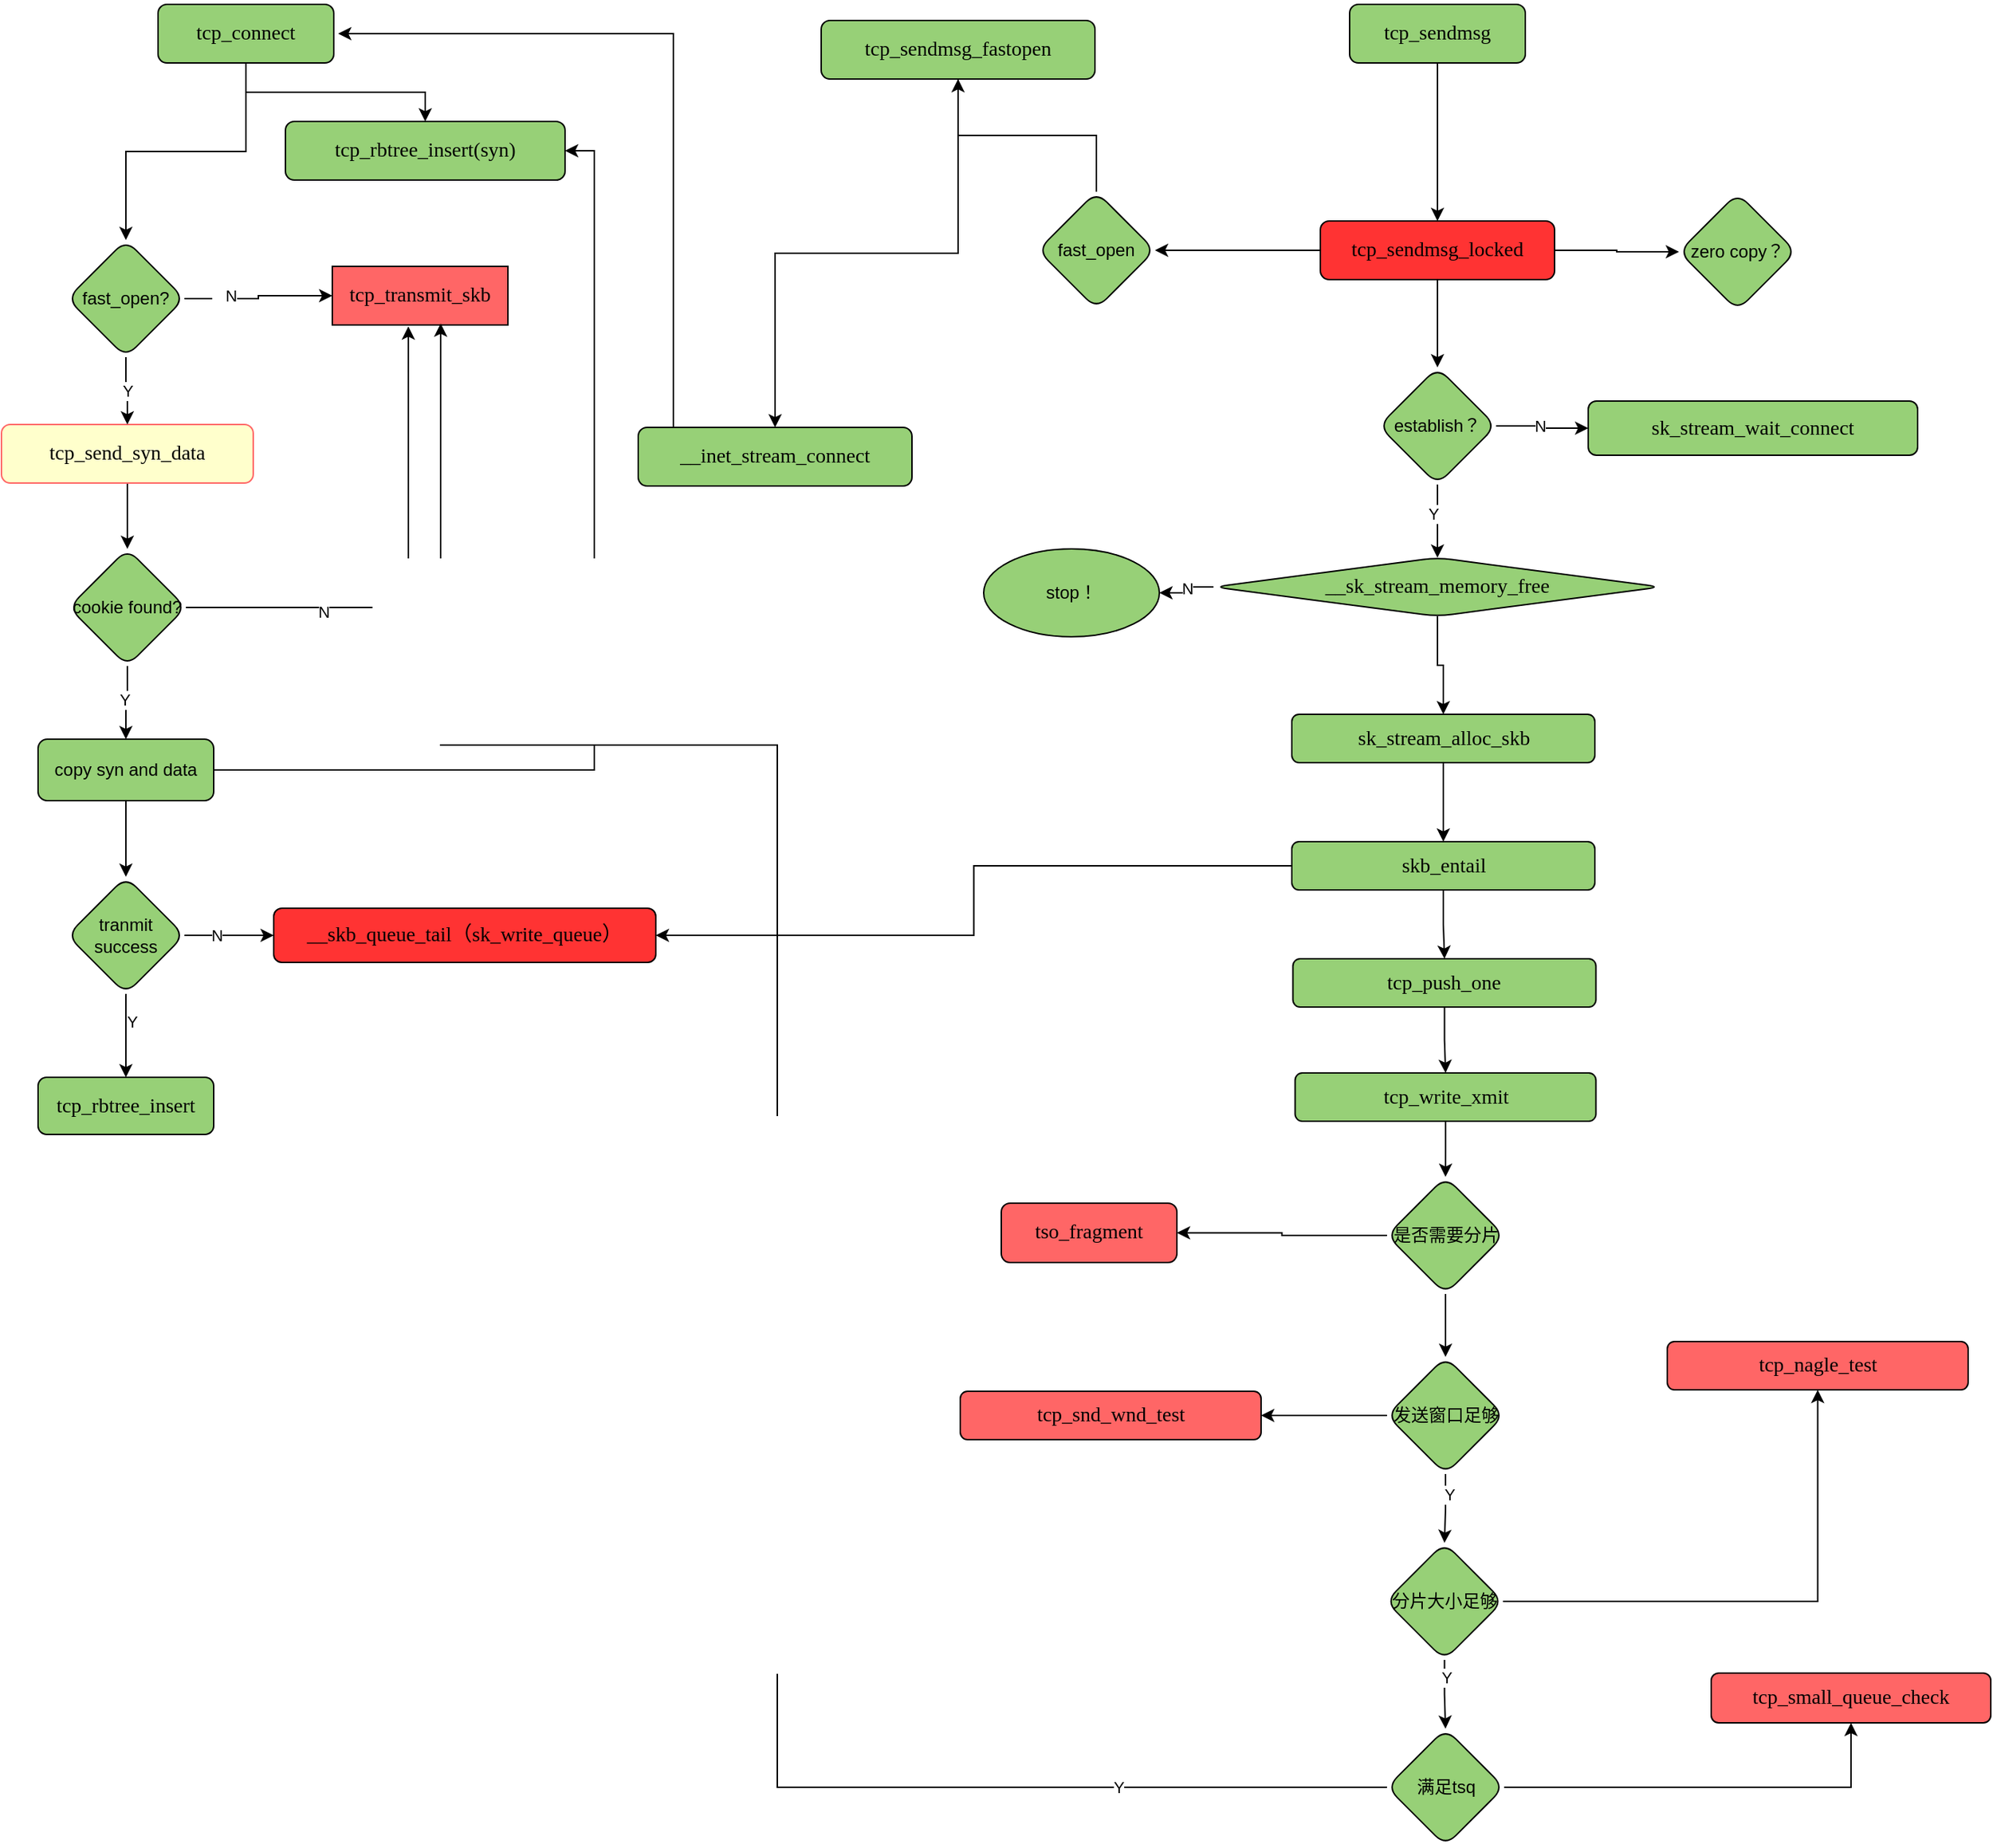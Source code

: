 <mxfile version="15.9.6" type="github">
  <diagram id="C5RBs43oDa-KdzZeNtuy" name="Page-1">
    <mxGraphModel dx="1151" dy="579" grid="0" gridSize="10" guides="1" tooltips="1" connect="1" arrows="1" fold="1" page="1" pageScale="1" pageWidth="827" pageHeight="1169" math="0" shadow="0">
      <root>
        <mxCell id="WIyWlLk6GJQsqaUBKTNV-0" />
        <mxCell id="WIyWlLk6GJQsqaUBKTNV-1" parent="WIyWlLk6GJQsqaUBKTNV-0" />
        <mxCell id="4HTtjbrbwFIGZN_ZrTu4-5" value="" style="edgeStyle=orthogonalEdgeStyle;rounded=0;orthogonalLoop=1;jettySize=auto;html=1;fontColor=#000000;" parent="WIyWlLk6GJQsqaUBKTNV-1" source="WIyWlLk6GJQsqaUBKTNV-3" target="4HTtjbrbwFIGZN_ZrTu4-4" edge="1">
          <mxGeometry relative="1" as="geometry" />
        </mxCell>
        <mxCell id="4HTtjbrbwFIGZN_ZrTu4-14" value="" style="edgeStyle=orthogonalEdgeStyle;rounded=0;orthogonalLoop=1;jettySize=auto;html=1;fontColor=#000000;" parent="WIyWlLk6GJQsqaUBKTNV-1" source="WIyWlLk6GJQsqaUBKTNV-3" target="4HTtjbrbwFIGZN_ZrTu4-13" edge="1">
          <mxGeometry relative="1" as="geometry" />
        </mxCell>
        <mxCell id="WIyWlLk6GJQsqaUBKTNV-3" value="&lt;pre style=&quot;font-family: &amp;quot;jetbrains mono&amp;quot; ; font-size: 10.5pt&quot;&gt;&lt;span style=&quot;background-color: rgb(151 , 208 , 119)&quot;&gt;tcp_connect&lt;/span&gt;&lt;/pre&gt;" style="rounded=1;whiteSpace=wrap;html=1;fontSize=12;glass=0;strokeWidth=1;shadow=0;fillColor=#97D077;fontColor=#000000;" parent="WIyWlLk6GJQsqaUBKTNV-1" vertex="1">
          <mxGeometry x="172" y="19" width="120" height="40" as="geometry" />
        </mxCell>
        <mxCell id="WIyWlLk6GJQsqaUBKTNV-7" value="&lt;pre style=&quot;font-family: &amp;quot;jetbrains mono&amp;quot; ; font-size: 10.5pt&quot;&gt;&lt;span style=&quot;background-color: rgb(255 , 102 , 102)&quot;&gt;tcp_transmit_skb&lt;/span&gt;&lt;/pre&gt;" style="rounded=1;whiteSpace=wrap;html=1;fontSize=12;glass=0;strokeWidth=1;shadow=0;fillColor=#FF6666;arcSize=0;fontColor=#000000;" parent="WIyWlLk6GJQsqaUBKTNV-1" vertex="1">
          <mxGeometry x="291" y="198" width="120" height="40" as="geometry" />
        </mxCell>
        <mxCell id="4HTtjbrbwFIGZN_ZrTu4-3" value="" style="edgeStyle=orthogonalEdgeStyle;rounded=0;orthogonalLoop=1;jettySize=auto;html=1;fontColor=#000000;" parent="WIyWlLk6GJQsqaUBKTNV-1" source="WIyWlLk6GJQsqaUBKTNV-11" target="4HTtjbrbwFIGZN_ZrTu4-2" edge="1">
          <mxGeometry relative="1" as="geometry" />
        </mxCell>
        <mxCell id="WIyWlLk6GJQsqaUBKTNV-11" value="&lt;pre style=&quot;font-family: &amp;quot;jetbrains mono&amp;quot; ; font-size: 10.5pt&quot;&gt;&lt;span style=&quot;background-color: rgb(255 , 255 , 204)&quot;&gt;tcp_send_syn_data&lt;/span&gt;&lt;/pre&gt;" style="rounded=1;whiteSpace=wrap;html=1;fontSize=12;glass=0;strokeWidth=1;shadow=0;fillColor=#FFFFCC;strokeColor=#FF6666;fontColor=#000000;" parent="WIyWlLk6GJQsqaUBKTNV-1" vertex="1">
          <mxGeometry x="65" y="306" width="172" height="40" as="geometry" />
        </mxCell>
        <mxCell id="4HTtjbrbwFIGZN_ZrTu4-12" value="" style="edgeStyle=orthogonalEdgeStyle;rounded=0;orthogonalLoop=1;jettySize=auto;html=1;fontColor=#000000;entryX=0.433;entryY=1.025;entryDx=0;entryDy=0;entryPerimeter=0;" parent="WIyWlLk6GJQsqaUBKTNV-1" source="4HTtjbrbwFIGZN_ZrTu4-2" target="WIyWlLk6GJQsqaUBKTNV-7" edge="1">
          <mxGeometry relative="1" as="geometry">
            <mxPoint x="423" y="399" as="targetPoint" />
          </mxGeometry>
        </mxCell>
        <mxCell id="4HTtjbrbwFIGZN_ZrTu4-28" value="N" style="edgeLabel;html=1;align=center;verticalAlign=middle;resizable=0;points=[];fontColor=#000000;" parent="4HTtjbrbwFIGZN_ZrTu4-12" vertex="1" connectable="0">
          <mxGeometry x="-0.454" y="-3" relative="1" as="geometry">
            <mxPoint as="offset" />
          </mxGeometry>
        </mxCell>
        <mxCell id="4HTtjbrbwFIGZN_ZrTu4-16" value="" style="edgeStyle=orthogonalEdgeStyle;rounded=0;orthogonalLoop=1;jettySize=auto;html=1;fontColor=#000000;" parent="WIyWlLk6GJQsqaUBKTNV-1" source="4HTtjbrbwFIGZN_ZrTu4-2" target="4HTtjbrbwFIGZN_ZrTu4-15" edge="1">
          <mxGeometry relative="1" as="geometry" />
        </mxCell>
        <mxCell id="4HTtjbrbwFIGZN_ZrTu4-27" value="Y" style="edgeLabel;html=1;align=center;verticalAlign=middle;resizable=0;points=[];fontColor=#000000;" parent="4HTtjbrbwFIGZN_ZrTu4-16" vertex="1" connectable="0">
          <mxGeometry x="-0.122" y="-2" relative="1" as="geometry">
            <mxPoint as="offset" />
          </mxGeometry>
        </mxCell>
        <mxCell id="4HTtjbrbwFIGZN_ZrTu4-2" value="cookie found?" style="rhombus;whiteSpace=wrap;html=1;fillColor=#97D077;rounded=1;glass=0;strokeWidth=1;shadow=0;fontColor=#000000;" parent="WIyWlLk6GJQsqaUBKTNV-1" vertex="1">
          <mxGeometry x="111" y="391" width="80" height="80" as="geometry" />
        </mxCell>
        <mxCell id="4HTtjbrbwFIGZN_ZrTu4-9" value="Y" style="edgeStyle=orthogonalEdgeStyle;rounded=0;orthogonalLoop=1;jettySize=auto;html=1;fontColor=#000000;" parent="WIyWlLk6GJQsqaUBKTNV-1" source="4HTtjbrbwFIGZN_ZrTu4-4" target="WIyWlLk6GJQsqaUBKTNV-11" edge="1">
          <mxGeometry relative="1" as="geometry" />
        </mxCell>
        <mxCell id="4HTtjbrbwFIGZN_ZrTu4-10" value="" style="edgeStyle=orthogonalEdgeStyle;rounded=0;orthogonalLoop=1;jettySize=auto;html=1;fontColor=#000000;" parent="WIyWlLk6GJQsqaUBKTNV-1" source="4HTtjbrbwFIGZN_ZrTu4-4" target="WIyWlLk6GJQsqaUBKTNV-7" edge="1">
          <mxGeometry relative="1" as="geometry" />
        </mxCell>
        <mxCell id="4HTtjbrbwFIGZN_ZrTu4-26" value="&amp;nbsp; &amp;nbsp;N" style="edgeLabel;html=1;align=center;verticalAlign=middle;resizable=0;points=[];fontColor=#000000;" parent="4HTtjbrbwFIGZN_ZrTu4-10" vertex="1" connectable="0">
          <mxGeometry x="-0.482" y="2" relative="1" as="geometry">
            <mxPoint as="offset" />
          </mxGeometry>
        </mxCell>
        <mxCell id="4HTtjbrbwFIGZN_ZrTu4-4" value="fast_open?" style="rhombus;whiteSpace=wrap;html=1;fillColor=#97D077;rounded=1;glass=0;strokeWidth=1;shadow=0;fontColor=#000000;" parent="WIyWlLk6GJQsqaUBKTNV-1" vertex="1">
          <mxGeometry x="110" y="180" width="80" height="80" as="geometry" />
        </mxCell>
        <mxCell id="4HTtjbrbwFIGZN_ZrTu4-13" value="&lt;pre style=&quot;font-family: &amp;quot;jetbrains mono&amp;quot; ; font-size: 10.5pt&quot;&gt;&lt;pre style=&quot;font-family: &amp;quot;jetbrains mono&amp;quot; ; font-size: 10.5pt&quot;&gt;&lt;font style=&quot;background-color: rgb(151 , 208 , 119)&quot;&gt;tcp_rbtree_insert(syn)&lt;/font&gt;&lt;/pre&gt;&lt;/pre&gt;" style="rounded=1;whiteSpace=wrap;html=1;fontSize=12;glass=0;strokeWidth=1;shadow=0;fillColor=#97D077;fontColor=#000000;" parent="WIyWlLk6GJQsqaUBKTNV-1" vertex="1">
          <mxGeometry x="259" y="99" width="191" height="40" as="geometry" />
        </mxCell>
        <mxCell id="4HTtjbrbwFIGZN_ZrTu4-18" value="" style="edgeStyle=orthogonalEdgeStyle;rounded=0;orthogonalLoop=1;jettySize=auto;html=1;fontColor=#000000;entryX=1;entryY=0.5;entryDx=0;entryDy=0;" parent="WIyWlLk6GJQsqaUBKTNV-1" source="4HTtjbrbwFIGZN_ZrTu4-15" target="4HTtjbrbwFIGZN_ZrTu4-13" edge="1">
          <mxGeometry relative="1" as="geometry">
            <mxPoint x="290" y="540" as="targetPoint" />
          </mxGeometry>
        </mxCell>
        <mxCell id="4HTtjbrbwFIGZN_ZrTu4-22" value="" style="edgeStyle=orthogonalEdgeStyle;rounded=0;orthogonalLoop=1;jettySize=auto;html=1;fontColor=#000000;" parent="WIyWlLk6GJQsqaUBKTNV-1" source="4HTtjbrbwFIGZN_ZrTu4-15" target="4HTtjbrbwFIGZN_ZrTu4-21" edge="1">
          <mxGeometry relative="1" as="geometry" />
        </mxCell>
        <mxCell id="4HTtjbrbwFIGZN_ZrTu4-15" value="copy syn and data" style="whiteSpace=wrap;html=1;fillColor=#97D077;rounded=1;glass=0;strokeWidth=1;shadow=0;fontColor=#000000;" parent="WIyWlLk6GJQsqaUBKTNV-1" vertex="1">
          <mxGeometry x="90" y="521" width="120" height="42" as="geometry" />
        </mxCell>
        <mxCell id="4HTtjbrbwFIGZN_ZrTu4-24" value="" style="edgeStyle=orthogonalEdgeStyle;rounded=0;orthogonalLoop=1;jettySize=auto;html=1;fontColor=#000000;" parent="WIyWlLk6GJQsqaUBKTNV-1" source="4HTtjbrbwFIGZN_ZrTu4-21" target="4HTtjbrbwFIGZN_ZrTu4-23" edge="1">
          <mxGeometry relative="1" as="geometry" />
        </mxCell>
        <mxCell id="4HTtjbrbwFIGZN_ZrTu4-25" value="Y" style="edgeLabel;html=1;align=center;verticalAlign=middle;resizable=0;points=[];fontColor=#000000;" parent="4HTtjbrbwFIGZN_ZrTu4-24" vertex="1" connectable="0">
          <mxGeometry x="-0.356" y="4" relative="1" as="geometry">
            <mxPoint as="offset" />
          </mxGeometry>
        </mxCell>
        <mxCell id="4HTtjbrbwFIGZN_ZrTu4-30" value="" style="edgeStyle=orthogonalEdgeStyle;rounded=0;orthogonalLoop=1;jettySize=auto;html=1;fontColor=#000000;" parent="WIyWlLk6GJQsqaUBKTNV-1" source="4HTtjbrbwFIGZN_ZrTu4-21" target="4HTtjbrbwFIGZN_ZrTu4-29" edge="1">
          <mxGeometry relative="1" as="geometry" />
        </mxCell>
        <mxCell id="4HTtjbrbwFIGZN_ZrTu4-31" value="N" style="edgeLabel;html=1;align=center;verticalAlign=middle;resizable=0;points=[];fontColor=#000000;" parent="4HTtjbrbwFIGZN_ZrTu4-30" vertex="1" connectable="0">
          <mxGeometry x="-0.301" relative="1" as="geometry">
            <mxPoint as="offset" />
          </mxGeometry>
        </mxCell>
        <mxCell id="4HTtjbrbwFIGZN_ZrTu4-21" value="tranmit success" style="rhombus;whiteSpace=wrap;html=1;fillColor=#97D077;rounded=1;glass=0;strokeWidth=1;shadow=0;fontColor=#000000;" parent="WIyWlLk6GJQsqaUBKTNV-1" vertex="1">
          <mxGeometry x="110" y="615" width="80" height="80" as="geometry" />
        </mxCell>
        <mxCell id="4HTtjbrbwFIGZN_ZrTu4-23" value="&lt;pre style=&quot;font-family: &amp;quot;jetbrains mono&amp;quot; ; font-size: 10.5pt&quot;&gt;&lt;pre style=&quot;font-family: &amp;quot;jetbrains mono&amp;quot; ; font-size: 10.5pt&quot;&gt;&lt;span style=&quot;background-color: rgb(151 , 208 , 119)&quot;&gt;&lt;font&gt;tcp_rbtree_insert&lt;/font&gt;&lt;/span&gt;&lt;/pre&gt;&lt;/pre&gt;" style="whiteSpace=wrap;html=1;fillColor=#97D077;rounded=1;glass=0;strokeWidth=1;shadow=0;fontColor=#000000;" parent="WIyWlLk6GJQsqaUBKTNV-1" vertex="1">
          <mxGeometry x="90" y="752" width="120" height="39" as="geometry" />
        </mxCell>
        <mxCell id="4HTtjbrbwFIGZN_ZrTu4-29" value="&lt;pre style=&quot;font-family: &amp;#34;jetbrains mono&amp;#34; ; font-size: 10.5pt&quot;&gt;&lt;span style=&quot;background-color: rgb(255 , 51 , 51)&quot;&gt;__skb_queue_tail（&lt;font&gt;sk_write_queue&lt;/font&gt;）&lt;/span&gt;&lt;/pre&gt;" style="whiteSpace=wrap;html=1;fillColor=#FF3333;rounded=1;glass=0;strokeWidth=1;shadow=0;fontColor=#000000;" parent="WIyWlLk6GJQsqaUBKTNV-1" vertex="1">
          <mxGeometry x="251" y="636.5" width="261" height="37" as="geometry" />
        </mxCell>
        <mxCell id="4HTtjbrbwFIGZN_ZrTu4-36" value="" style="edgeStyle=orthogonalEdgeStyle;rounded=0;orthogonalLoop=1;jettySize=auto;html=1;fontColor=#000000;" parent="WIyWlLk6GJQsqaUBKTNV-1" source="4HTtjbrbwFIGZN_ZrTu4-32" target="4HTtjbrbwFIGZN_ZrTu4-35" edge="1">
          <mxGeometry relative="1" as="geometry" />
        </mxCell>
        <mxCell id="4HTtjbrbwFIGZN_ZrTu4-32" value="&lt;pre style=&quot;font-family: &amp;#34;jetbrains mono&amp;#34; ; font-size: 10.5pt&quot;&gt;&lt;pre style=&quot;font-family: &amp;#34;jetbrains mono&amp;#34; ; font-size: 10.5pt&quot;&gt;&lt;span style=&quot;background-color: rgb(151 , 208 , 119)&quot;&gt;tcp_sendmsg&lt;/span&gt;&lt;/pre&gt;&lt;/pre&gt;" style="rounded=1;whiteSpace=wrap;html=1;fontSize=12;glass=0;strokeWidth=1;shadow=0;fillColor=#97D077;fontColor=#000000;" parent="WIyWlLk6GJQsqaUBKTNV-1" vertex="1">
          <mxGeometry x="986" y="19" width="120" height="40" as="geometry" />
        </mxCell>
        <mxCell id="4HTtjbrbwFIGZN_ZrTu4-38" value="" style="edgeStyle=orthogonalEdgeStyle;rounded=0;orthogonalLoop=1;jettySize=auto;html=1;fontColor=#000000;" parent="WIyWlLk6GJQsqaUBKTNV-1" source="4HTtjbrbwFIGZN_ZrTu4-35" target="4HTtjbrbwFIGZN_ZrTu4-37" edge="1">
          <mxGeometry relative="1" as="geometry" />
        </mxCell>
        <mxCell id="4HTtjbrbwFIGZN_ZrTu4-42" value="" style="edgeStyle=orthogonalEdgeStyle;rounded=0;orthogonalLoop=1;jettySize=auto;html=1;fontColor=#000000;" parent="WIyWlLk6GJQsqaUBKTNV-1" source="4HTtjbrbwFIGZN_ZrTu4-35" target="4HTtjbrbwFIGZN_ZrTu4-41" edge="1">
          <mxGeometry relative="1" as="geometry" />
        </mxCell>
        <mxCell id="4HTtjbrbwFIGZN_ZrTu4-57" value="" style="edgeStyle=orthogonalEdgeStyle;rounded=0;orthogonalLoop=1;jettySize=auto;html=1;fontColor=#000000;" parent="WIyWlLk6GJQsqaUBKTNV-1" source="4HTtjbrbwFIGZN_ZrTu4-35" target="4HTtjbrbwFIGZN_ZrTu4-56" edge="1">
          <mxGeometry relative="1" as="geometry" />
        </mxCell>
        <mxCell id="4HTtjbrbwFIGZN_ZrTu4-35" value="&lt;pre style=&quot;font-family: &amp;#34;jetbrains mono&amp;#34; ; font-size: 10.5pt&quot;&gt;&lt;pre style=&quot;font-family: &amp;#34;jetbrains mono&amp;#34; ; font-size: 10.5pt&quot;&gt;&lt;pre style=&quot;font-family: &amp;#34;jetbrains mono&amp;#34; ; font-size: 10.5pt&quot;&gt;&lt;font style=&quot;background-color: rgb(255 , 51 , 51)&quot;&gt;tcp_sendmsg_locked&lt;/font&gt;&lt;/pre&gt;&lt;/pre&gt;&lt;/pre&gt;" style="rounded=1;whiteSpace=wrap;html=1;fontSize=12;glass=0;strokeWidth=1;shadow=0;fillColor=#FF3333;fontColor=#000000;" parent="WIyWlLk6GJQsqaUBKTNV-1" vertex="1">
          <mxGeometry x="966" y="167" width="160" height="40" as="geometry" />
        </mxCell>
        <mxCell id="4HTtjbrbwFIGZN_ZrTu4-37" value="zero copy？" style="rhombus;whiteSpace=wrap;html=1;fillColor=#97D077;rounded=1;glass=0;strokeWidth=1;shadow=0;fontColor=#000000;" parent="WIyWlLk6GJQsqaUBKTNV-1" vertex="1">
          <mxGeometry x="1211" y="148" width="80" height="80" as="geometry" />
        </mxCell>
        <mxCell id="4HTtjbrbwFIGZN_ZrTu4-44" value="" style="edgeStyle=orthogonalEdgeStyle;rounded=0;orthogonalLoop=1;jettySize=auto;html=1;fontColor=#000000;" parent="WIyWlLk6GJQsqaUBKTNV-1" source="4HTtjbrbwFIGZN_ZrTu4-41" target="4HTtjbrbwFIGZN_ZrTu4-43" edge="1">
          <mxGeometry relative="1" as="geometry" />
        </mxCell>
        <mxCell id="4HTtjbrbwFIGZN_ZrTu4-41" value="fast_open" style="rhombus;whiteSpace=wrap;html=1;fillColor=#97D077;rounded=1;glass=0;strokeWidth=1;shadow=0;fontColor=#000000;" parent="WIyWlLk6GJQsqaUBKTNV-1" vertex="1">
          <mxGeometry x="773" y="147" width="80" height="80" as="geometry" />
        </mxCell>
        <mxCell id="4HTtjbrbwFIGZN_ZrTu4-55" value="" style="edgeStyle=orthogonalEdgeStyle;rounded=0;orthogonalLoop=1;jettySize=auto;html=1;fontColor=#000000;entryX=0.5;entryY=0;entryDx=0;entryDy=0;" parent="WIyWlLk6GJQsqaUBKTNV-1" source="4HTtjbrbwFIGZN_ZrTu4-43" target="4HTtjbrbwFIGZN_ZrTu4-48" edge="1">
          <mxGeometry relative="1" as="geometry">
            <mxPoint x="511.5" y="50" as="targetPoint" />
          </mxGeometry>
        </mxCell>
        <mxCell id="4HTtjbrbwFIGZN_ZrTu4-43" value="&lt;pre style=&quot;font-family: &amp;quot;jetbrains mono&amp;quot; ; font-size: 10.5pt&quot;&gt;&lt;span style=&quot;background-color: rgb(151 , 208 , 119)&quot;&gt;tcp_sendmsg_fastopen&lt;/span&gt;&lt;/pre&gt;" style="whiteSpace=wrap;html=1;fillColor=#97D077;rounded=1;glass=0;strokeWidth=1;shadow=0;fontColor=#000000;" parent="WIyWlLk6GJQsqaUBKTNV-1" vertex="1">
          <mxGeometry x="625" y="30" width="187" height="40" as="geometry" />
        </mxCell>
        <mxCell id="4HTtjbrbwFIGZN_ZrTu4-53" value="" style="edgeStyle=orthogonalEdgeStyle;rounded=0;orthogonalLoop=1;jettySize=auto;html=1;fontColor=#000000;" parent="WIyWlLk6GJQsqaUBKTNV-1" source="4HTtjbrbwFIGZN_ZrTu4-48" edge="1">
          <mxGeometry relative="1" as="geometry">
            <mxPoint x="295" y="39" as="targetPoint" />
            <Array as="points">
              <mxPoint x="524" y="200" />
              <mxPoint x="524" y="39" />
            </Array>
          </mxGeometry>
        </mxCell>
        <mxCell id="4HTtjbrbwFIGZN_ZrTu4-48" value="&lt;pre style=&quot;font-family: &amp;quot;jetbrains mono&amp;quot; ; font-size: 10.5pt&quot;&gt;&lt;pre style=&quot;font-family: &amp;quot;jetbrains mono&amp;quot; ; font-size: 10.5pt&quot;&gt;&lt;span style=&quot;background-color: rgb(151 , 208 , 119)&quot;&gt;__inet_stream_connect&lt;/span&gt;&lt;/pre&gt;&lt;/pre&gt;" style="whiteSpace=wrap;html=1;fillColor=#97D077;rounded=1;glass=0;strokeWidth=1;shadow=0;fontColor=#000000;" parent="WIyWlLk6GJQsqaUBKTNV-1" vertex="1">
          <mxGeometry x="500" y="308" width="187" height="40" as="geometry" />
        </mxCell>
        <mxCell id="4HTtjbrbwFIGZN_ZrTu4-59" value="" style="edgeStyle=orthogonalEdgeStyle;rounded=0;orthogonalLoop=1;jettySize=auto;html=1;fontColor=#000000;" parent="WIyWlLk6GJQsqaUBKTNV-1" source="4HTtjbrbwFIGZN_ZrTu4-56" target="4HTtjbrbwFIGZN_ZrTu4-58" edge="1">
          <mxGeometry relative="1" as="geometry" />
        </mxCell>
        <mxCell id="4HTtjbrbwFIGZN_ZrTu4-60" value="N" style="edgeLabel;html=1;align=center;verticalAlign=middle;resizable=0;points=[];fontColor=#000000;" parent="4HTtjbrbwFIGZN_ZrTu4-59" vertex="1" connectable="0">
          <mxGeometry x="-0.067" relative="1" as="geometry">
            <mxPoint as="offset" />
          </mxGeometry>
        </mxCell>
        <mxCell id="4HTtjbrbwFIGZN_ZrTu4-63" value="" style="edgeStyle=orthogonalEdgeStyle;rounded=0;orthogonalLoop=1;jettySize=auto;html=1;fontColor=#000000;entryX=0.5;entryY=0;entryDx=0;entryDy=0;" parent="WIyWlLk6GJQsqaUBKTNV-1" source="4HTtjbrbwFIGZN_ZrTu4-56" edge="1" target="4HTtjbrbwFIGZN_ZrTu4-65">
          <mxGeometry relative="1" as="geometry">
            <mxPoint x="1046" y="437" as="targetPoint" />
          </mxGeometry>
        </mxCell>
        <mxCell id="4HTtjbrbwFIGZN_ZrTu4-64" value="Y" style="edgeLabel;html=1;align=center;verticalAlign=middle;resizable=0;points=[];fontColor=#000000;" parent="4HTtjbrbwFIGZN_ZrTu4-63" vertex="1" connectable="0">
          <mxGeometry x="-0.222" y="-3" relative="1" as="geometry">
            <mxPoint as="offset" />
          </mxGeometry>
        </mxCell>
        <mxCell id="4HTtjbrbwFIGZN_ZrTu4-56" value="establish？" style="rhombus;whiteSpace=wrap;html=1;fillColor=#97D077;fontColor=#000000;rounded=1;glass=0;strokeWidth=1;shadow=0;" parent="WIyWlLk6GJQsqaUBKTNV-1" vertex="1">
          <mxGeometry x="1006" y="267" width="80" height="80" as="geometry" />
        </mxCell>
        <mxCell id="4HTtjbrbwFIGZN_ZrTu4-58" value="&lt;pre style=&quot;font-family: &amp;#34;jetbrains mono&amp;#34; ; font-size: 10.5pt&quot;&gt;&lt;span style=&quot;background-color: rgb(151 , 208 , 119)&quot;&gt;sk_stream_wait_connect&lt;/span&gt;&lt;/pre&gt;" style="whiteSpace=wrap;html=1;fillColor=#97D077;fontColor=#000000;rounded=1;glass=0;strokeWidth=1;shadow=0;" parent="WIyWlLk6GJQsqaUBKTNV-1" vertex="1">
          <mxGeometry x="1149" y="290" width="225" height="37" as="geometry" />
        </mxCell>
        <mxCell id="4HTtjbrbwFIGZN_ZrTu4-67" value="" style="edgeStyle=orthogonalEdgeStyle;rounded=0;orthogonalLoop=1;jettySize=auto;html=1;fontColor=#000000;" parent="WIyWlLk6GJQsqaUBKTNV-1" source="4HTtjbrbwFIGZN_ZrTu4-65" target="4HTtjbrbwFIGZN_ZrTu4-66" edge="1">
          <mxGeometry relative="1" as="geometry" />
        </mxCell>
        <mxCell id="4HTtjbrbwFIGZN_ZrTu4-70" value="N" style="edgeLabel;html=1;align=center;verticalAlign=middle;resizable=0;points=[];fontColor=#000000;" parent="4HTtjbrbwFIGZN_ZrTu4-67" vertex="1" connectable="0">
          <mxGeometry y="2" relative="1" as="geometry">
            <mxPoint as="offset" />
          </mxGeometry>
        </mxCell>
        <mxCell id="4HTtjbrbwFIGZN_ZrTu4-72" value="" style="edgeStyle=orthogonalEdgeStyle;rounded=0;orthogonalLoop=1;jettySize=auto;html=1;fontColor=#000000;" parent="WIyWlLk6GJQsqaUBKTNV-1" source="4HTtjbrbwFIGZN_ZrTu4-65" target="4HTtjbrbwFIGZN_ZrTu4-71" edge="1">
          <mxGeometry relative="1" as="geometry" />
        </mxCell>
        <mxCell id="4HTtjbrbwFIGZN_ZrTu4-65" value="&lt;pre style=&quot;font-family: &amp;#34;jetbrains mono&amp;#34; ; font-size: 10.5pt&quot;&gt;&lt;span style=&quot;background-color: rgb(151 , 208 , 119)&quot;&gt;__sk_stream_memory_free&lt;/span&gt;&lt;/pre&gt;" style="rhombus;whiteSpace=wrap;html=1;fillColor=#97D077;fontColor=#000000;rounded=1;glass=0;strokeWidth=1;shadow=0;" parent="WIyWlLk6GJQsqaUBKTNV-1" vertex="1">
          <mxGeometry x="893" y="397" width="306" height="40" as="geometry" />
        </mxCell>
        <mxCell id="4HTtjbrbwFIGZN_ZrTu4-66" value="stop！" style="ellipse;whiteSpace=wrap;html=1;fillColor=#97D077;fontColor=#000000;rounded=1;glass=0;strokeWidth=1;shadow=0;" parent="WIyWlLk6GJQsqaUBKTNV-1" vertex="1">
          <mxGeometry x="736" y="391" width="120" height="60" as="geometry" />
        </mxCell>
        <mxCell id="4HTtjbrbwFIGZN_ZrTu4-74" value="" style="edgeStyle=orthogonalEdgeStyle;rounded=0;orthogonalLoop=1;jettySize=auto;html=1;fontColor=#000000;" parent="WIyWlLk6GJQsqaUBKTNV-1" source="4HTtjbrbwFIGZN_ZrTu4-71" target="4HTtjbrbwFIGZN_ZrTu4-73" edge="1">
          <mxGeometry relative="1" as="geometry" />
        </mxCell>
        <mxCell id="4HTtjbrbwFIGZN_ZrTu4-71" value="&lt;pre style=&quot;font-family: &amp;#34;jetbrains mono&amp;#34; ; font-size: 10.5pt&quot;&gt;&lt;span style=&quot;background-color: rgb(151 , 208 , 119)&quot;&gt;sk_stream_alloc_skb&lt;/span&gt;&lt;/pre&gt;" style="whiteSpace=wrap;html=1;fillColor=#97D077;fontColor=#000000;rounded=1;glass=0;strokeWidth=1;shadow=0;" parent="WIyWlLk6GJQsqaUBKTNV-1" vertex="1">
          <mxGeometry x="946.5" y="504" width="207" height="33" as="geometry" />
        </mxCell>
        <mxCell id="4HTtjbrbwFIGZN_ZrTu4-78" value="" style="edgeStyle=orthogonalEdgeStyle;rounded=0;orthogonalLoop=1;jettySize=auto;html=1;fontColor=#000000;entryX=1;entryY=0.5;entryDx=0;entryDy=0;" parent="WIyWlLk6GJQsqaUBKTNV-1" source="4HTtjbrbwFIGZN_ZrTu4-73" target="4HTtjbrbwFIGZN_ZrTu4-29" edge="1">
          <mxGeometry relative="1" as="geometry">
            <mxPoint x="866.5" y="666.5" as="targetPoint" />
          </mxGeometry>
        </mxCell>
        <mxCell id="ysQo--iKETitPfSyYoSc-1" value="" style="edgeStyle=orthogonalEdgeStyle;rounded=0;orthogonalLoop=1;jettySize=auto;html=1;" parent="WIyWlLk6GJQsqaUBKTNV-1" source="4HTtjbrbwFIGZN_ZrTu4-73" target="ysQo--iKETitPfSyYoSc-0" edge="1">
          <mxGeometry relative="1" as="geometry" />
        </mxCell>
        <mxCell id="4HTtjbrbwFIGZN_ZrTu4-73" value="&lt;pre style=&quot;font-family: &amp;#34;jetbrains mono&amp;#34; ; font-size: 10.5pt&quot;&gt;&lt;pre style=&quot;font-family: &amp;#34;jetbrains mono&amp;#34; ; font-size: 10.5pt&quot;&gt;&lt;span style=&quot;background-color: rgb(151 , 208 , 119)&quot;&gt;skb_entail&lt;/span&gt;&lt;/pre&gt;&lt;/pre&gt;" style="whiteSpace=wrap;html=1;fillColor=#97D077;fontColor=#000000;rounded=1;glass=0;strokeWidth=1;shadow=0;" parent="WIyWlLk6GJQsqaUBKTNV-1" vertex="1">
          <mxGeometry x="946.5" y="591" width="207" height="33" as="geometry" />
        </mxCell>
        <mxCell id="ysQo--iKETitPfSyYoSc-3" value="" style="edgeStyle=orthogonalEdgeStyle;rounded=0;orthogonalLoop=1;jettySize=auto;html=1;" parent="WIyWlLk6GJQsqaUBKTNV-1" source="ysQo--iKETitPfSyYoSc-0" target="ysQo--iKETitPfSyYoSc-2" edge="1">
          <mxGeometry relative="1" as="geometry" />
        </mxCell>
        <mxCell id="ysQo--iKETitPfSyYoSc-0" value="&lt;pre style=&quot;font-family: &amp;#34;jetbrains mono&amp;#34; ; font-size: 10.5pt&quot;&gt;&lt;pre style=&quot;font-family: &amp;#34;jetbrains mono&amp;#34; ; font-size: 10.5pt&quot;&gt;&lt;pre style=&quot;font-family: &amp;#34;jetbrains mono&amp;#34; ; font-size: 10.5pt&quot;&gt;&lt;pre style=&quot;font-family: &amp;#34;jetbrains mono&amp;#34; ; font-size: 10.5pt&quot;&gt;&lt;span style=&quot;background-color: rgb(151 , 208 , 119)&quot;&gt;tcp_push_one&lt;/span&gt;&lt;/pre&gt;&lt;/pre&gt;&lt;/pre&gt;&lt;/pre&gt;" style="whiteSpace=wrap;html=1;fillColor=#97D077;fontColor=#000000;rounded=1;glass=0;strokeWidth=1;shadow=0;" parent="WIyWlLk6GJQsqaUBKTNV-1" vertex="1">
          <mxGeometry x="947.25" y="671" width="207" height="33" as="geometry" />
        </mxCell>
        <mxCell id="ysQo--iKETitPfSyYoSc-5" value="" style="edgeStyle=orthogonalEdgeStyle;rounded=0;orthogonalLoop=1;jettySize=auto;html=1;exitX=0;exitY=0.5;exitDx=0;exitDy=0;entryX=0.617;entryY=0.975;entryDx=0;entryDy=0;entryPerimeter=0;" parent="WIyWlLk6GJQsqaUBKTNV-1" source="ISjiwfYIyI4ilbFvpTHP-14" target="WIyWlLk6GJQsqaUBKTNV-7" edge="1">
          <mxGeometry relative="1" as="geometry">
            <mxPoint x="383" y="259" as="targetPoint" />
            <Array as="points">
              <mxPoint x="595" y="1237" />
              <mxPoint x="595" y="525" />
              <mxPoint x="365" y="525" />
            </Array>
            <mxPoint x="938.55" y="1260" as="sourcePoint" />
          </mxGeometry>
        </mxCell>
        <mxCell id="ISjiwfYIyI4ilbFvpTHP-13" value="Y" style="edgeLabel;html=1;align=center;verticalAlign=middle;resizable=0;points=[];fontColor=#000000;" vertex="1" connectable="0" parent="ysQo--iKETitPfSyYoSc-5">
          <mxGeometry x="-0.777" relative="1" as="geometry">
            <mxPoint as="offset" />
          </mxGeometry>
        </mxCell>
        <mxCell id="ISjiwfYIyI4ilbFvpTHP-1" value="" style="edgeStyle=orthogonalEdgeStyle;rounded=0;orthogonalLoop=1;jettySize=auto;html=1;exitX=1;exitY=0.5;exitDx=0;exitDy=0;" edge="1" parent="WIyWlLk6GJQsqaUBKTNV-1" source="ISjiwfYIyI4ilbFvpTHP-2" target="ISjiwfYIyI4ilbFvpTHP-0">
          <mxGeometry relative="1" as="geometry" />
        </mxCell>
        <mxCell id="ISjiwfYIyI4ilbFvpTHP-3" value="" style="edgeStyle=orthogonalEdgeStyle;rounded=0;orthogonalLoop=1;jettySize=auto;html=1;exitX=0.5;exitY=1;exitDx=0;exitDy=0;" edge="1" parent="WIyWlLk6GJQsqaUBKTNV-1" source="ISjiwfYIyI4ilbFvpTHP-5" target="ISjiwfYIyI4ilbFvpTHP-2">
          <mxGeometry relative="1" as="geometry" />
        </mxCell>
        <mxCell id="ISjiwfYIyI4ilbFvpTHP-10" value="Y" style="edgeLabel;html=1;align=center;verticalAlign=middle;resizable=0;points=[];fontColor=#000000;" vertex="1" connectable="0" parent="ISjiwfYIyI4ilbFvpTHP-3">
          <mxGeometry x="-0.409" y="2" relative="1" as="geometry">
            <mxPoint as="offset" />
          </mxGeometry>
        </mxCell>
        <mxCell id="ISjiwfYIyI4ilbFvpTHP-20" value="" style="edgeStyle=orthogonalEdgeStyle;rounded=0;orthogonalLoop=1;jettySize=auto;html=1;fontColor=#000000;" edge="1" parent="WIyWlLk6GJQsqaUBKTNV-1" source="ysQo--iKETitPfSyYoSc-2" target="ISjiwfYIyI4ilbFvpTHP-19">
          <mxGeometry relative="1" as="geometry" />
        </mxCell>
        <mxCell id="ysQo--iKETitPfSyYoSc-2" value="&lt;pre style=&quot;font-family: &amp;#34;jetbrains mono&amp;#34; ; font-size: 10.5pt&quot;&gt;&lt;pre style=&quot;font-family: &amp;#34;jetbrains mono&amp;#34; ; font-size: 10.5pt&quot;&gt;&lt;pre style=&quot;font-family: &amp;#34;jetbrains mono&amp;#34; ; font-size: 10.5pt&quot;&gt;&lt;pre style=&quot;font-family: &amp;#34;jetbrains mono&amp;#34; ; font-size: 10.5pt&quot;&gt;&lt;pre style=&quot;font-family: &amp;#34;jetbrains mono&amp;#34; ; font-size: 10.5pt&quot;&gt;&lt;span style=&quot;background-color: rgb(151 , 208 , 119)&quot;&gt;tcp_write_xmit&lt;/span&gt;&lt;/pre&gt;&lt;/pre&gt;&lt;/pre&gt;&lt;/pre&gt;&lt;/pre&gt;" style="whiteSpace=wrap;html=1;fillColor=#97D077;fontColor=#000000;rounded=1;glass=0;strokeWidth=1;shadow=0;" parent="WIyWlLk6GJQsqaUBKTNV-1" vertex="1">
          <mxGeometry x="948.75" y="749" width="205.5" height="33" as="geometry" />
        </mxCell>
        <mxCell id="ISjiwfYIyI4ilbFvpTHP-0" value="&lt;pre style=&quot;font-family: &amp;#34;jetbrains mono&amp;#34; ; font-size: 10.5pt&quot;&gt;&lt;pre style=&quot;font-family: &amp;#34;jetbrains mono&amp;#34; ; font-size: 10.5pt&quot;&gt;&lt;pre style=&quot;font-family: &amp;#34;jetbrains mono&amp;#34; ; font-size: 10.5pt&quot;&gt;&lt;pre style=&quot;font-family: &amp;#34;jetbrains mono&amp;#34; ; font-size: 10.5pt&quot;&gt;&lt;pre style=&quot;font-family: &amp;#34;jetbrains mono&amp;#34; ; font-size: 10.5pt&quot;&gt;&lt;pre style=&quot;font-family: &amp;#34;jetbrains mono&amp;#34; ; font-size: 10.5pt&quot;&gt;&lt;span style=&quot;background-color: rgb(255 , 102 , 102)&quot;&gt;tcp_nagle_test&lt;/span&gt;&lt;/pre&gt;&lt;/pre&gt;&lt;/pre&gt;&lt;/pre&gt;&lt;/pre&gt;&lt;/pre&gt;" style="whiteSpace=wrap;html=1;fillColor=#FF6666;fontColor=#000000;rounded=1;glass=0;strokeWidth=1;shadow=0;" vertex="1" parent="WIyWlLk6GJQsqaUBKTNV-1">
          <mxGeometry x="1203" y="932.5" width="205.5" height="33" as="geometry" />
        </mxCell>
        <mxCell id="ISjiwfYIyI4ilbFvpTHP-15" value="" style="edgeStyle=orthogonalEdgeStyle;rounded=0;orthogonalLoop=1;jettySize=auto;html=1;fontColor=#000000;" edge="1" parent="WIyWlLk6GJQsqaUBKTNV-1" source="ISjiwfYIyI4ilbFvpTHP-2" target="ISjiwfYIyI4ilbFvpTHP-14">
          <mxGeometry relative="1" as="geometry" />
        </mxCell>
        <mxCell id="ISjiwfYIyI4ilbFvpTHP-18" value="Y" style="edgeLabel;html=1;align=center;verticalAlign=middle;resizable=0;points=[];fontColor=#000000;" vertex="1" connectable="0" parent="ISjiwfYIyI4ilbFvpTHP-15">
          <mxGeometry x="-0.487" y="1" relative="1" as="geometry">
            <mxPoint as="offset" />
          </mxGeometry>
        </mxCell>
        <mxCell id="ISjiwfYIyI4ilbFvpTHP-2" value="分片大小足够" style="rhombus;whiteSpace=wrap;html=1;fillColor=#97D077;fontColor=#000000;rounded=1;glass=0;strokeWidth=1;shadow=0;" vertex="1" parent="WIyWlLk6GJQsqaUBKTNV-1">
          <mxGeometry x="1010.75" y="1070" width="80" height="80" as="geometry" />
        </mxCell>
        <mxCell id="ISjiwfYIyI4ilbFvpTHP-9" value="" style="edgeStyle=orthogonalEdgeStyle;rounded=0;orthogonalLoop=1;jettySize=auto;html=1;fontColor=#000000;" edge="1" parent="WIyWlLk6GJQsqaUBKTNV-1" source="ISjiwfYIyI4ilbFvpTHP-5" target="ISjiwfYIyI4ilbFvpTHP-7">
          <mxGeometry relative="1" as="geometry">
            <mxPoint x="873" y="951" as="targetPoint" />
          </mxGeometry>
        </mxCell>
        <mxCell id="ISjiwfYIyI4ilbFvpTHP-5" value="发送窗口足够" style="rhombus;whiteSpace=wrap;html=1;fillColor=#97D077;fontColor=#000000;rounded=1;glass=0;strokeWidth=1;shadow=0;" vertex="1" parent="WIyWlLk6GJQsqaUBKTNV-1">
          <mxGeometry x="1011.5" y="943" width="80" height="80" as="geometry" />
        </mxCell>
        <mxCell id="ISjiwfYIyI4ilbFvpTHP-7" value="&lt;pre style=&quot;font-family: &amp;#34;jetbrains mono&amp;#34; ; font-size: 10.5pt&quot;&gt;&lt;pre style=&quot;font-family: &amp;#34;jetbrains mono&amp;#34; ; font-size: 10.5pt&quot;&gt;&lt;pre style=&quot;font-family: &amp;#34;jetbrains mono&amp;#34; ; font-size: 10.5pt&quot;&gt;&lt;pre style=&quot;font-family: &amp;#34;jetbrains mono&amp;#34; ; font-size: 10.5pt&quot;&gt;&lt;pre style=&quot;font-family: &amp;#34;jetbrains mono&amp;#34; ; font-size: 10.5pt&quot;&gt;&lt;pre style=&quot;font-family: &amp;#34;jetbrains mono&amp;#34; ; font-size: 10.5pt&quot;&gt;&lt;pre style=&quot;font-family: &amp;#34;jetbrains mono&amp;#34; ; font-size: 10.5pt&quot;&gt;&lt;span style=&quot;background-color: rgb(255 , 102 , 102)&quot;&gt;tcp_snd_wnd_test&lt;/span&gt;&lt;/pre&gt;&lt;/pre&gt;&lt;/pre&gt;&lt;/pre&gt;&lt;/pre&gt;&lt;/pre&gt;&lt;/pre&gt;" style="whiteSpace=wrap;html=1;fillColor=#FF6666;fontColor=#000000;rounded=1;glass=0;strokeWidth=1;shadow=0;" vertex="1" parent="WIyWlLk6GJQsqaUBKTNV-1">
          <mxGeometry x="720" y="966.5" width="205.5" height="33" as="geometry" />
        </mxCell>
        <mxCell id="ISjiwfYIyI4ilbFvpTHP-17" value="" style="edgeStyle=orthogonalEdgeStyle;rounded=0;orthogonalLoop=1;jettySize=auto;html=1;fontColor=#000000;" edge="1" parent="WIyWlLk6GJQsqaUBKTNV-1" source="ISjiwfYIyI4ilbFvpTHP-14" target="ISjiwfYIyI4ilbFvpTHP-16">
          <mxGeometry relative="1" as="geometry" />
        </mxCell>
        <mxCell id="ISjiwfYIyI4ilbFvpTHP-14" value="满足tsq" style="rhombus;whiteSpace=wrap;html=1;fillColor=#97D077;fontColor=#000000;rounded=1;glass=0;strokeWidth=1;shadow=0;" vertex="1" parent="WIyWlLk6GJQsqaUBKTNV-1">
          <mxGeometry x="1011.5" y="1197" width="80" height="80" as="geometry" />
        </mxCell>
        <mxCell id="ISjiwfYIyI4ilbFvpTHP-16" value="&lt;pre style=&quot;font-family: &amp;#34;jetbrains mono&amp;#34; ; font-size: 10.5pt&quot;&gt;&lt;span style=&quot;background-color: rgb(255 , 102 , 102)&quot;&gt;tcp_small_queue_check&lt;/span&gt;&lt;/pre&gt;" style="whiteSpace=wrap;html=1;fillColor=#FF6666;fontColor=#000000;rounded=1;glass=0;strokeWidth=1;shadow=0;" vertex="1" parent="WIyWlLk6GJQsqaUBKTNV-1">
          <mxGeometry x="1233" y="1159" width="191" height="34" as="geometry" />
        </mxCell>
        <mxCell id="ISjiwfYIyI4ilbFvpTHP-25" value="" style="edgeStyle=orthogonalEdgeStyle;rounded=0;orthogonalLoop=1;jettySize=auto;html=1;fontColor=#000000;entryX=0.5;entryY=0;entryDx=0;entryDy=0;" edge="1" parent="WIyWlLk6GJQsqaUBKTNV-1" source="ISjiwfYIyI4ilbFvpTHP-19" target="ISjiwfYIyI4ilbFvpTHP-5">
          <mxGeometry relative="1" as="geometry">
            <mxPoint x="1026" y="1053" as="targetPoint" />
          </mxGeometry>
        </mxCell>
        <mxCell id="ISjiwfYIyI4ilbFvpTHP-27" value="" style="edgeStyle=orthogonalEdgeStyle;rounded=0;orthogonalLoop=1;jettySize=auto;html=1;fontColor=#000000;" edge="1" parent="WIyWlLk6GJQsqaUBKTNV-1" source="ISjiwfYIyI4ilbFvpTHP-19" target="ISjiwfYIyI4ilbFvpTHP-26">
          <mxGeometry relative="1" as="geometry" />
        </mxCell>
        <mxCell id="ISjiwfYIyI4ilbFvpTHP-19" value="是否需要分片" style="rhombus;whiteSpace=wrap;html=1;fillColor=#97D077;fontColor=#000000;rounded=1;glass=0;strokeWidth=1;shadow=0;" vertex="1" parent="WIyWlLk6GJQsqaUBKTNV-1">
          <mxGeometry x="1011.5" y="820" width="80" height="80" as="geometry" />
        </mxCell>
        <mxCell id="ISjiwfYIyI4ilbFvpTHP-26" value="&lt;pre style=&quot;font-family: &amp;#34;jetbrains mono&amp;#34; ; font-size: 10.5pt&quot;&gt;&lt;span style=&quot;background-color: rgb(255 , 102 , 102)&quot;&gt;tso_fragment&lt;/span&gt;&lt;/pre&gt;" style="whiteSpace=wrap;html=1;fillColor=#FF6666;fontColor=#000000;rounded=1;glass=0;strokeWidth=1;shadow=0;" vertex="1" parent="WIyWlLk6GJQsqaUBKTNV-1">
          <mxGeometry x="748" y="838" width="120" height="40.5" as="geometry" />
        </mxCell>
      </root>
    </mxGraphModel>
  </diagram>
</mxfile>
